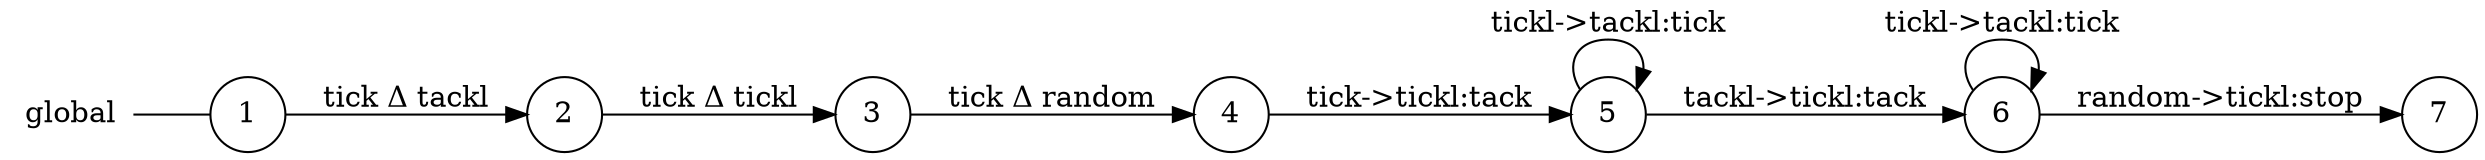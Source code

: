 digraph global {
	rankdir="LR";
	n_0 [label="global", shape="plaintext"];
	n_1 [id="5", shape=circle, label="5"];
	n_2 [id="6", shape=circle, label="6"];
	n_3 [id="1", shape=circle, label="1"];
	n_0 -> n_3 [arrowhead=none];
	n_4 [id="2", shape=circle, label="2"];
	n_5 [id="4", shape=circle, label="4"];
	n_6 [id="7", shape=circle, label="7"];
	n_7 [id="3", shape=circle, label="3"];

	n_1 -> n_1 [id="[$e|4]", label="tickl->tackl:tick"];
	n_1 -> n_2 [id="[$e|5]", label="tackl->tickl:tack"];
	n_7 -> n_5 [id="[$e|2]", label="tick Δ random"];
	n_3 -> n_4 [id="[$e|0]", label="tick Δ tackl"];
	n_5 -> n_1 [id="[$e|3]", label="tick->tickl:tack"];
	n_2 -> n_6 [id="[$e|7]", label="random->tickl:stop"];
	n_2 -> n_2 [id="[$e|6]", label="tickl->tackl:tick"];
	n_4 -> n_7 [id="[$e|1]", label="tick Δ tickl"];
}

